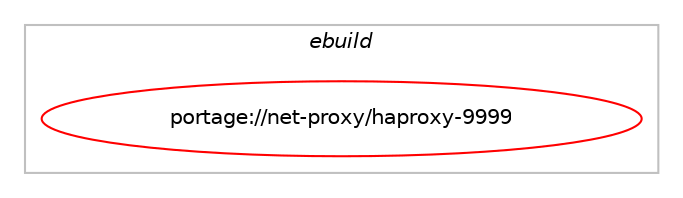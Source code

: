 digraph prolog {

# *************
# Graph options
# *************

newrank=true;
concentrate=true;
compound=true;
graph [rankdir=LR,fontname=Helvetica,fontsize=10,ranksep=1.5];#, ranksep=2.5, nodesep=0.2];
edge  [arrowhead=vee];
node  [fontname=Helvetica,fontsize=10];

# **********
# The ebuild
# **********

subgraph cluster_leftcol {
color=gray;
label=<<i>ebuild</i>>;
id [label="portage://net-proxy/haproxy-9999", color=red, width=4, href="../net-proxy/haproxy-9999.svg"];
}

# ****************
# The dependencies
# ****************

subgraph cluster_midcol {
color=gray;
label=<<i>dependencies</i>>;
subgraph cluster_compile {
fillcolor="#eeeeee";
style=filled;
label=<<i>compile</i>>;
# *** BEGIN UNKNOWN DEPENDENCY TYPE (TODO) ***
# id -> equal(use_conditional_group(positive,crypt,portage://net-proxy/haproxy-9999,[package_dependency(portage://net-proxy/haproxy-9999,install,no,virtual,libcrypt,none,[,,],any_same_slot,[])]))
# *** END UNKNOWN DEPENDENCY TYPE (TODO) ***

# *** BEGIN UNKNOWN DEPENDENCY TYPE (TODO) ***
# id -> equal(use_conditional_group(positive,lua,portage://net-proxy/haproxy-9999,[use_conditional_group(positive,lua_single_target_lua5-3,portage://net-proxy/haproxy-9999,[package_dependency(portage://net-proxy/haproxy-9999,install,no,dev-lang,lua,none,[,,],[slot(5.3)],[])]),use_conditional_group(positive,lua_single_target_lua5-4,portage://net-proxy/haproxy-9999,[package_dependency(portage://net-proxy/haproxy-9999,install,no,dev-lang,lua,none,[,,],[slot(5.4)],[])])]))
# *** END UNKNOWN DEPENDENCY TYPE (TODO) ***

# *** BEGIN UNKNOWN DEPENDENCY TYPE (TODO) ***
# id -> equal(use_conditional_group(positive,pcre,portage://net-proxy/haproxy-9999,[package_dependency(portage://net-proxy/haproxy-9999,install,no,dev-libs,libpcre2,none,[,,],any_same_slot,[]),use_conditional_group(positive,pcre-jit,portage://net-proxy/haproxy-9999,[package_dependency(portage://net-proxy/haproxy-9999,install,no,dev-libs,libpcre2,none,[,,],any_same_slot,[use(enable(jit),none)])])]))
# *** END UNKNOWN DEPENDENCY TYPE (TODO) ***

# *** BEGIN UNKNOWN DEPENDENCY TYPE (TODO) ***
# id -> equal(use_conditional_group(positive,ssl,portage://net-proxy/haproxy-9999,[package_dependency(portage://net-proxy/haproxy-9999,install,no,dev-libs,openssl,none,[,,],[slot(0),equal],[])]))
# *** END UNKNOWN DEPENDENCY TYPE (TODO) ***

# *** BEGIN UNKNOWN DEPENDENCY TYPE (TODO) ***
# id -> equal(use_conditional_group(positive,systemd,portage://net-proxy/haproxy-9999,[package_dependency(portage://net-proxy/haproxy-9999,install,no,sys-apps,systemd,none,[,,],[],[])]))
# *** END UNKNOWN DEPENDENCY TYPE (TODO) ***

# *** BEGIN UNKNOWN DEPENDENCY TYPE (TODO) ***
# id -> equal(use_conditional_group(positive,test,portage://net-proxy/haproxy-9999,[package_dependency(portage://net-proxy/haproxy-9999,install,no,dev-libs,libpcre2,none,[,,],[],[]),package_dependency(portage://net-proxy/haproxy-9999,install,no,sys-libs,zlib,none,[,,],[],[])]))
# *** END UNKNOWN DEPENDENCY TYPE (TODO) ***

# *** BEGIN UNKNOWN DEPENDENCY TYPE (TODO) ***
# id -> equal(use_conditional_group(positive,zlib,portage://net-proxy/haproxy-9999,[package_dependency(portage://net-proxy/haproxy-9999,install,no,sys-libs,zlib,none,[,,],[],[])]))
# *** END UNKNOWN DEPENDENCY TYPE (TODO) ***

}
subgraph cluster_compileandrun {
fillcolor="#eeeeee";
style=filled;
label=<<i>compile and run</i>>;
}
subgraph cluster_run {
fillcolor="#eeeeee";
style=filled;
label=<<i>run</i>>;
# *** BEGIN UNKNOWN DEPENDENCY TYPE (TODO) ***
# id -> equal(use_conditional_group(positive,crypt,portage://net-proxy/haproxy-9999,[package_dependency(portage://net-proxy/haproxy-9999,run,no,virtual,libcrypt,none,[,,],any_same_slot,[])]))
# *** END UNKNOWN DEPENDENCY TYPE (TODO) ***

# *** BEGIN UNKNOWN DEPENDENCY TYPE (TODO) ***
# id -> equal(use_conditional_group(positive,lua,portage://net-proxy/haproxy-9999,[use_conditional_group(positive,lua_single_target_lua5-3,portage://net-proxy/haproxy-9999,[package_dependency(portage://net-proxy/haproxy-9999,run,no,dev-lang,lua,none,[,,],[slot(5.3)],[])]),use_conditional_group(positive,lua_single_target_lua5-4,portage://net-proxy/haproxy-9999,[package_dependency(portage://net-proxy/haproxy-9999,run,no,dev-lang,lua,none,[,,],[slot(5.4)],[])])]))
# *** END UNKNOWN DEPENDENCY TYPE (TODO) ***

# *** BEGIN UNKNOWN DEPENDENCY TYPE (TODO) ***
# id -> equal(use_conditional_group(positive,pcre,portage://net-proxy/haproxy-9999,[package_dependency(portage://net-proxy/haproxy-9999,run,no,dev-libs,libpcre2,none,[,,],any_same_slot,[]),use_conditional_group(positive,pcre-jit,portage://net-proxy/haproxy-9999,[package_dependency(portage://net-proxy/haproxy-9999,run,no,dev-libs,libpcre2,none,[,,],any_same_slot,[use(enable(jit),none)])])]))
# *** END UNKNOWN DEPENDENCY TYPE (TODO) ***

# *** BEGIN UNKNOWN DEPENDENCY TYPE (TODO) ***
# id -> equal(use_conditional_group(positive,ssl,portage://net-proxy/haproxy-9999,[package_dependency(portage://net-proxy/haproxy-9999,run,no,dev-libs,openssl,none,[,,],[slot(0),equal],[])]))
# *** END UNKNOWN DEPENDENCY TYPE (TODO) ***

# *** BEGIN UNKNOWN DEPENDENCY TYPE (TODO) ***
# id -> equal(use_conditional_group(positive,systemd,portage://net-proxy/haproxy-9999,[package_dependency(portage://net-proxy/haproxy-9999,run,no,sys-apps,systemd,none,[,,],[],[])]))
# *** END UNKNOWN DEPENDENCY TYPE (TODO) ***

# *** BEGIN UNKNOWN DEPENDENCY TYPE (TODO) ***
# id -> equal(use_conditional_group(positive,test,portage://net-proxy/haproxy-9999,[package_dependency(portage://net-proxy/haproxy-9999,run,no,dev-libs,libpcre2,none,[,,],[],[]),package_dependency(portage://net-proxy/haproxy-9999,run,no,sys-libs,zlib,none,[,,],[],[])]))
# *** END UNKNOWN DEPENDENCY TYPE (TODO) ***

# *** BEGIN UNKNOWN DEPENDENCY TYPE (TODO) ***
# id -> equal(use_conditional_group(positive,zlib,portage://net-proxy/haproxy-9999,[package_dependency(portage://net-proxy/haproxy-9999,run,no,sys-libs,zlib,none,[,,],[],[])]))
# *** END UNKNOWN DEPENDENCY TYPE (TODO) ***

# *** BEGIN UNKNOWN DEPENDENCY TYPE (TODO) ***
# id -> equal(package_dependency(portage://net-proxy/haproxy-9999,run,no,acct-group,haproxy,none,[,,],[],[]))
# *** END UNKNOWN DEPENDENCY TYPE (TODO) ***

# *** BEGIN UNKNOWN DEPENDENCY TYPE (TODO) ***
# id -> equal(package_dependency(portage://net-proxy/haproxy-9999,run,no,acct-user,haproxy,none,[,,],[],[]))
# *** END UNKNOWN DEPENDENCY TYPE (TODO) ***

}
}

# **************
# The candidates
# **************

subgraph cluster_choices {
rank=same;
color=gray;
label=<<i>candidates</i>>;

}

}
